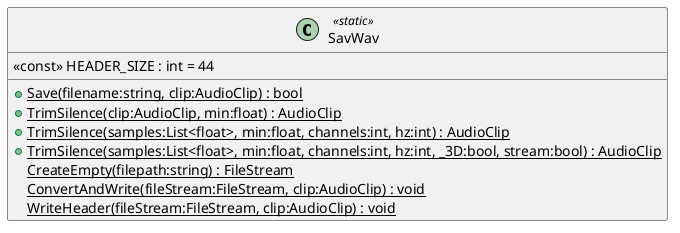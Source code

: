 @startuml
class SavWav <<static>> {
    <<const>> HEADER_SIZE : int = 44
    + {static} Save(filename:string, clip:AudioClip) : bool
    + {static} TrimSilence(clip:AudioClip, min:float) : AudioClip
    + {static} TrimSilence(samples:List<float>, min:float, channels:int, hz:int) : AudioClip
    + {static} TrimSilence(samples:List<float>, min:float, channels:int, hz:int, _3D:bool, stream:bool) : AudioClip
    {static} CreateEmpty(filepath:string) : FileStream
    {static} ConvertAndWrite(fileStream:FileStream, clip:AudioClip) : void
    {static} WriteHeader(fileStream:FileStream, clip:AudioClip) : void
}
@enduml

